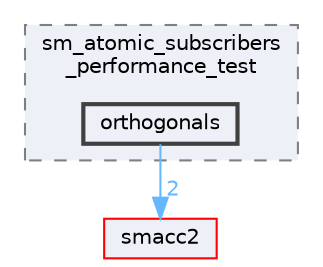 digraph "smacc2_performance_tools/performance_tests/sm_atomic_subscribers_performance_test/include/sm_atomic_subscribers_performance_test/orthogonals"
{
 // LATEX_PDF_SIZE
  bgcolor="transparent";
  edge [fontname=Helvetica,fontsize=10,labelfontname=Helvetica,labelfontsize=10];
  node [fontname=Helvetica,fontsize=10,shape=box,height=0.2,width=0.4];
  compound=true
  subgraph clusterdir_e7d6f234d38aa509ab8894fd16b88c2a {
    graph [ bgcolor="#edf0f7", pencolor="grey50", label="sm_atomic_subscribers\l_performance_test", fontname=Helvetica,fontsize=10 style="filled,dashed", URL="dir_e7d6f234d38aa509ab8894fd16b88c2a.html",tooltip=""]
  dir_931131e4a1bc5a3b2127a26030e35359 [label="orthogonals", fillcolor="#edf0f7", color="grey25", style="filled,bold", URL="dir_931131e4a1bc5a3b2127a26030e35359.html",tooltip=""];
  }
  dir_ce4c19d6108cf5285f3105ec9cd73bf1 [label="smacc2", fillcolor="#edf0f7", color="red", style="filled", URL="dir_ce4c19d6108cf5285f3105ec9cd73bf1.html",tooltip=""];
  dir_931131e4a1bc5a3b2127a26030e35359->dir_ce4c19d6108cf5285f3105ec9cd73bf1 [headlabel="2", labeldistance=1.5 headhref="dir_000095_000123.html" color="steelblue1" fontcolor="steelblue1"];
}
